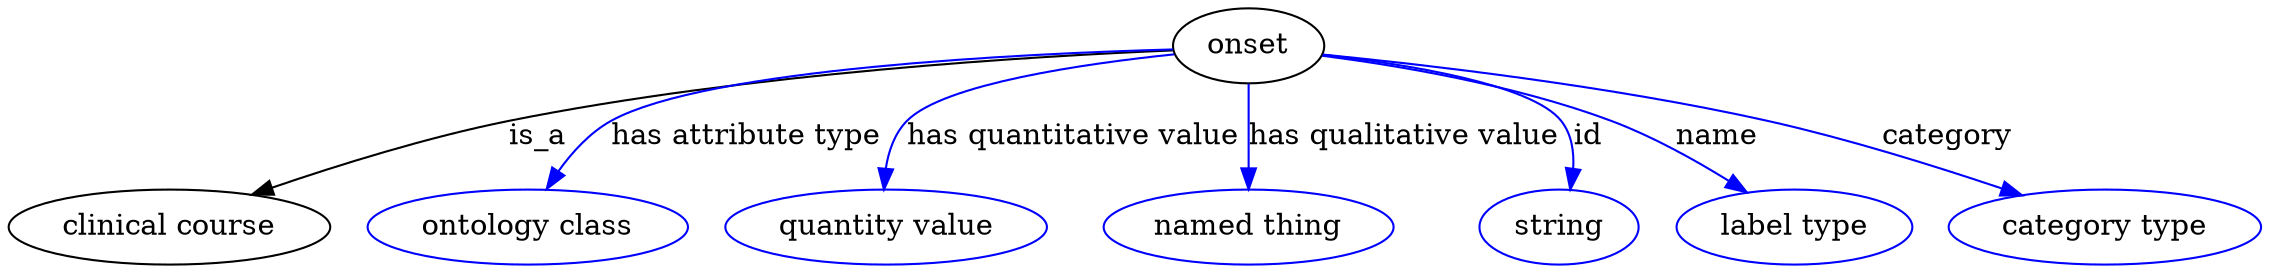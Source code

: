 digraph {
	graph [bb="0,0,875.24,123"];
	node [label="\N"];
	onset	[height=0.5,
		label=onset,
		pos="481.74,105",
		width=0.81243];
	"clinical course"	[height=0.5,
		pos="61.745,18",
		width=1.7151];
	onset -> "clinical course"	[label=is_a,
		lp="216.74,61.5",
		pos="e,95.774,33.074 452.79,102.32 402.13,98.93 294.39,89.771 205.74,69 171.29,60.926 133.53,47.643 105.33,36.796"];
	"has attribute type"	[color=blue,
		height=0.5,
		label="ontology class",
		pos="202.74,18",
		width=1.7151];
	onset -> "has attribute type"	[color=blue,
		label="has attribute type",
		lp="298.74,61.5",
		pos="e,214.48,35.718 452.7,101.88 398.96,97.58 286.35,86.719 251.74,69 239.91,62.941 229.25,52.932 220.91,43.455",
		style=solid];
	"has quantitative value"	[color=blue,
		height=0.5,
		label="quantity value",
		pos="343.74,18",
		width=1.6971];
	onset -> "has quantitative value"	[color=blue,
		label="has quantitative value",
		lp="418.24,61.5",
		pos="e,344.83,36.435 452.45,103.37 424.72,101.19 383.72,93.627 358.74,69 352.66,63.005 349.03,54.65 346.86,46.485",
		style=solid];
	"has qualitative value"	[color=blue,
		height=0.5,
		label="named thing",
		pos="481.74,18",
		width=1.5346];
	onset -> "has qualitative value"	[color=blue,
		label="has qualitative value",
		lp="537.74,61.5",
		pos="e,481.74,36.175 481.74,86.799 481.74,75.163 481.74,59.548 481.74,46.237",
		style=solid];
	id	[color=blue,
		height=0.5,
		label=string,
		pos="600.74,18",
		width=0.84854];
	onset -> id	[color=blue,
		label=id,
		lp="607.24,61.5",
		pos="e,603.07,36.112 511.11,103.37 537.24,101.12 574.36,93.451 594.74,69 599.96,62.743 602.17,54.418 602.88,46.358",
		style=solid];
	name	[color=blue,
		height=0.5,
		label="label type",
		pos="694.74,18",
		width=1.2638];
	onset -> name	[color=blue,
		label=name,
		lp="660.24,61.5",
		pos="e,674.89,34.243 509.74,99.42 537.66,94.242 581.36,84.46 616.74,69 634.2,61.375 652.2,50.105 666.5,40.194",
		style=solid];
	category	[color=blue,
		height=0.5,
		label="category type",
		pos="816.74,18",
		width=1.6249];
	onset -> category	[color=blue,
		label=category,
		lp="749.24,61.5",
		pos="e,783.77,32.885 510.28,100.55 549.07,95.505 620.41,84.94 679.74,69 712.08,60.312 747.58,47.255 774.33,36.663",
		style=solid];
}
